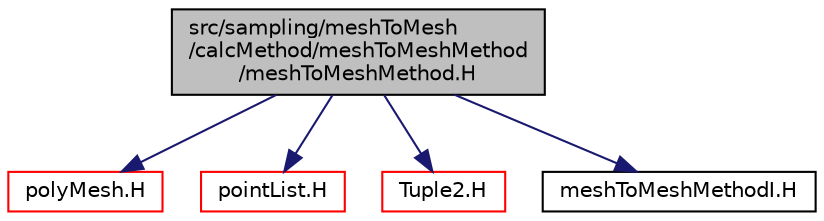 digraph "src/sampling/meshToMesh/calcMethod/meshToMeshMethod/meshToMeshMethod.H"
{
  bgcolor="transparent";
  edge [fontname="Helvetica",fontsize="10",labelfontname="Helvetica",labelfontsize="10"];
  node [fontname="Helvetica",fontsize="10",shape=record];
  Node1 [label="src/sampling/meshToMesh\l/calcMethod/meshToMeshMethod\l/meshToMeshMethod.H",height=0.2,width=0.4,color="black", fillcolor="grey75", style="filled" fontcolor="black"];
  Node1 -> Node2 [color="midnightblue",fontsize="10",style="solid",fontname="Helvetica"];
  Node2 [label="polyMesh.H",height=0.2,width=0.4,color="red",URL="$polyMesh_8H.html"];
  Node1 -> Node3 [color="midnightblue",fontsize="10",style="solid",fontname="Helvetica"];
  Node3 [label="pointList.H",height=0.2,width=0.4,color="red",URL="$pointList_8H.html"];
  Node1 -> Node4 [color="midnightblue",fontsize="10",style="solid",fontname="Helvetica"];
  Node4 [label="Tuple2.H",height=0.2,width=0.4,color="red",URL="$Tuple2_8H.html"];
  Node1 -> Node5 [color="midnightblue",fontsize="10",style="solid",fontname="Helvetica"];
  Node5 [label="meshToMeshMethodI.H",height=0.2,width=0.4,color="black",URL="$meshToMeshMethodI_8H.html"];
}
